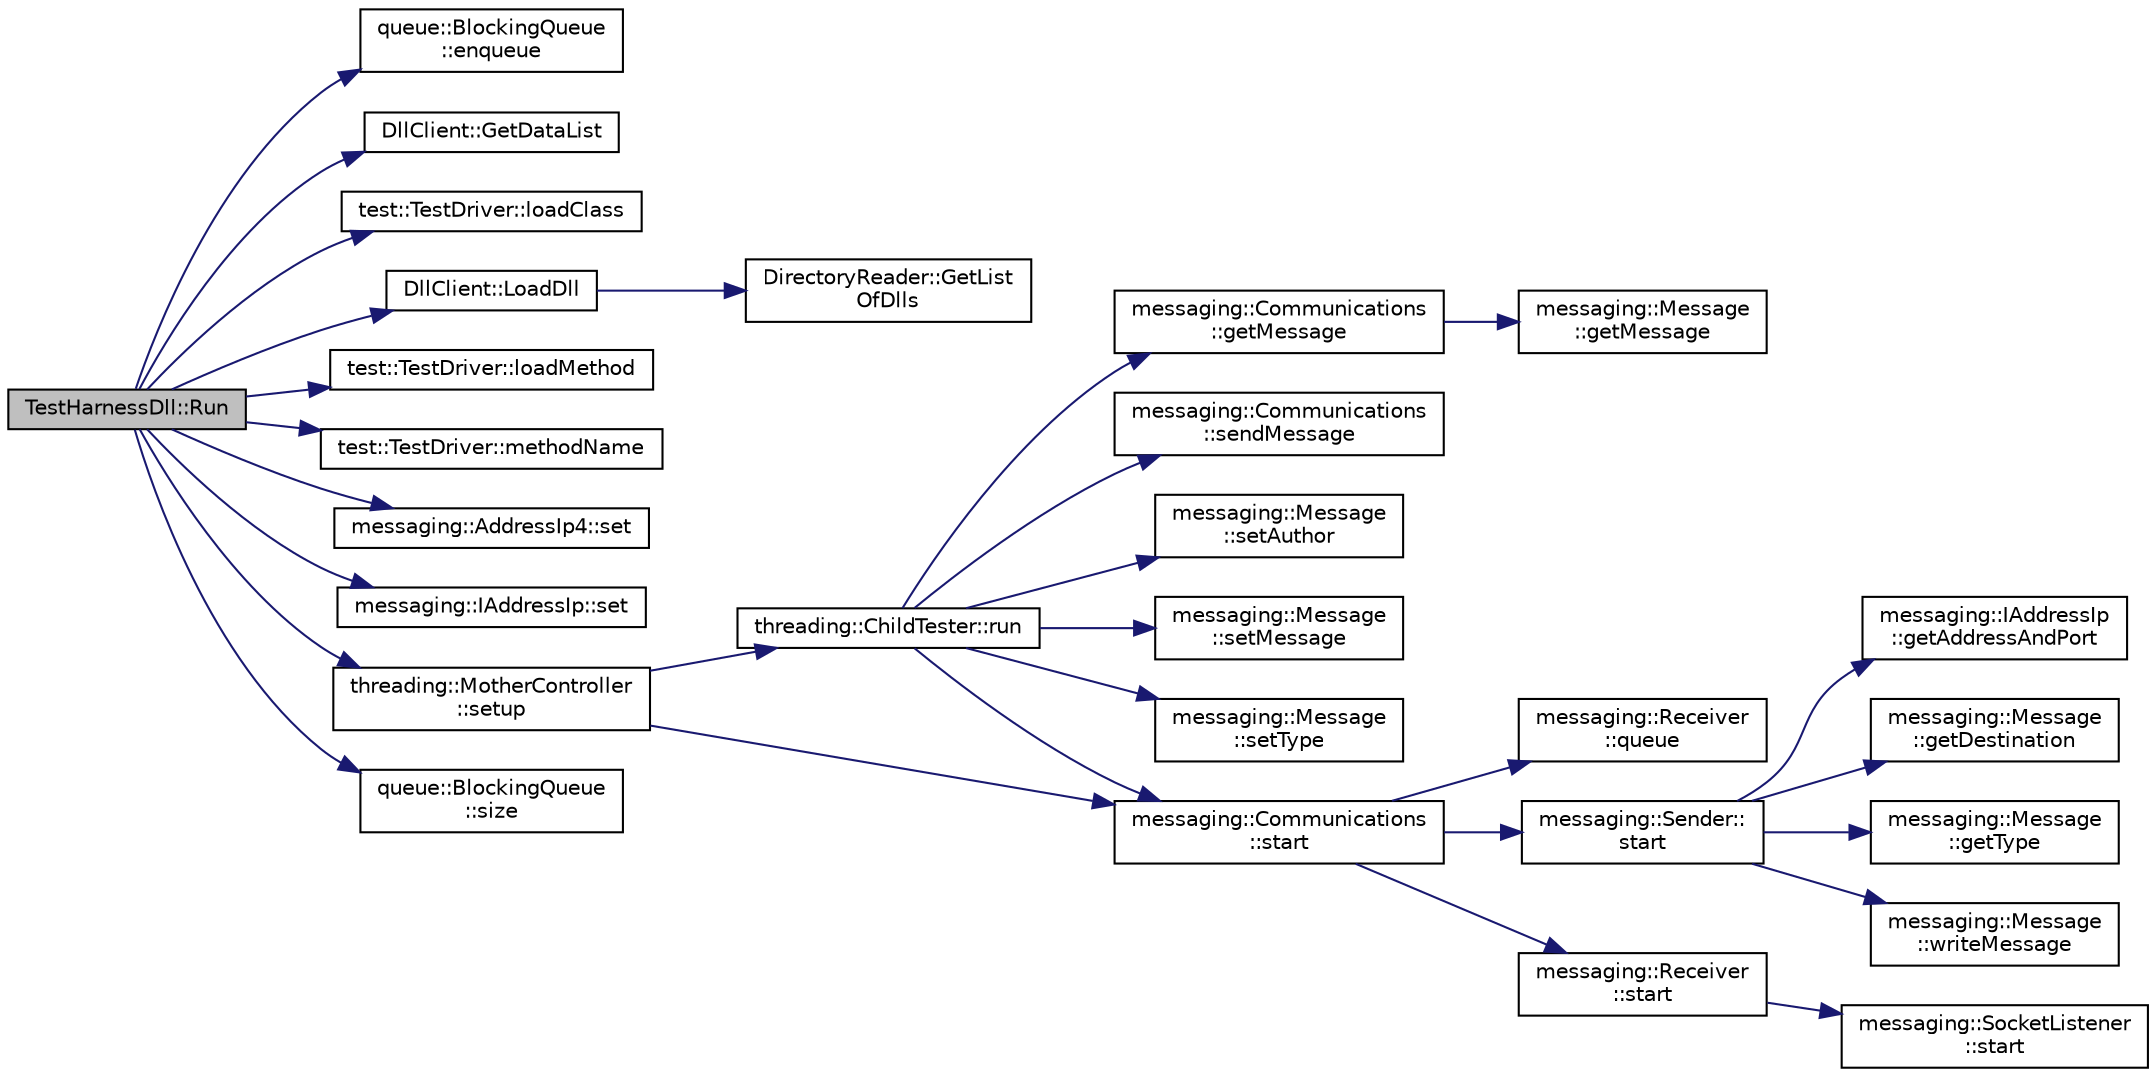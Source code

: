 digraph "TestHarnessDll::Run"
{
 // LATEX_PDF_SIZE
  edge [fontname="Helvetica",fontsize="10",labelfontname="Helvetica",labelfontsize="10"];
  node [fontname="Helvetica",fontsize="10",shape=record];
  rankdir="LR";
  Node1 [label="TestHarnessDll::Run",height=0.2,width=0.4,color="black", fillcolor="grey75", style="filled", fontcolor="black",tooltip="This method is the one that runs everything."];
  Node1 -> Node2 [color="midnightblue",fontsize="10",style="solid",fontname="Helvetica"];
  Node2 [label="queue::BlockingQueue\l::enqueue",height=0.2,width=0.4,color="black", fillcolor="white", style="filled",URL="$classqueue_1_1_blocking_queue.html#a2eb44dc399712def45f92d50afab3a9a",tooltip=" "];
  Node1 -> Node3 [color="midnightblue",fontsize="10",style="solid",fontname="Helvetica"];
  Node3 [label="DllClient::GetDataList",height=0.2,width=0.4,color="black", fillcolor="white", style="filled",URL="$class_dll_client.html#a6cb91834cb17e061ad7f7b7262c6a196",tooltip="This method returns the data structure list of the dll(s) that it found."];
  Node1 -> Node4 [color="midnightblue",fontsize="10",style="solid",fontname="Helvetica"];
  Node4 [label="test::TestDriver::loadClass",height=0.2,width=0.4,color="black", fillcolor="white", style="filled",URL="$classtest_1_1_test_driver.html#a1dcb7609a4fd7b9348a3f4a8247912f9",tooltip=" "];
  Node1 -> Node5 [color="midnightblue",fontsize="10",style="solid",fontname="Helvetica"];
  Node5 [label="DllClient::LoadDll",height=0.2,width=0.4,color="black", fillcolor="white", style="filled",URL="$class_dll_client.html#ad9c9cf959625fb564aec8e7fd1123a15",tooltip="This method will go through all the dlls found in the directory and start loading in all the function..."];
  Node5 -> Node6 [color="midnightblue",fontsize="10",style="solid",fontname="Helvetica"];
  Node6 [label="DirectoryReader::GetList\lOfDlls",height=0.2,width=0.4,color="black", fillcolor="white", style="filled",URL="$class_directory_reader.html#aa2fb851b4c09297e9a904d84dd4ee54b",tooltip="This method is a way for other classes to get access to the dll list."];
  Node1 -> Node7 [color="midnightblue",fontsize="10",style="solid",fontname="Helvetica"];
  Node7 [label="test::TestDriver::loadMethod",height=0.2,width=0.4,color="black", fillcolor="white", style="filled",URL="$classtest_1_1_test_driver.html#a6f1a380a1f8c23f8377a05632686a739",tooltip=" "];
  Node1 -> Node8 [color="midnightblue",fontsize="10",style="solid",fontname="Helvetica"];
  Node8 [label="test::TestDriver::methodName",height=0.2,width=0.4,color="black", fillcolor="white", style="filled",URL="$classtest_1_1_test_driver.html#ac1f8f5851fa6156d37a38798803532db",tooltip=" "];
  Node1 -> Node9 [color="midnightblue",fontsize="10",style="solid",fontname="Helvetica"];
  Node9 [label="messaging::AddressIp4::set",height=0.2,width=0.4,color="black", fillcolor="white", style="filled",URL="$classmessaging_1_1_address_ip4.html#ad08d08fac93c0afb96b4061b6085281b",tooltip="This method will set the address"];
  Node1 -> Node10 [color="midnightblue",fontsize="10",style="solid",fontname="Helvetica"];
  Node10 [label="messaging::IAddressIp::set",height=0.2,width=0.4,color="black", fillcolor="white", style="filled",URL="$classmessaging_1_1_i_address_ip.html#ae4d641c03910917460aac23f5e0ca13d",tooltip=" "];
  Node1 -> Node11 [color="midnightblue",fontsize="10",style="solid",fontname="Helvetica"];
  Node11 [label="threading::MotherController\l::setup",height=0.2,width=0.4,color="black", fillcolor="white", style="filled",URL="$classthreading_1_1_mother_controller.html#ac691297c96aff006c3e39d7c2947d755",tooltip="The setup method is used to set the logger and other things needed before running."];
  Node11 -> Node12 [color="midnightblue",fontsize="10",style="solid",fontname="Helvetica"];
  Node12 [label="threading::ChildTester::run",height=0.2,width=0.4,color="black", fillcolor="white", style="filled",URL="$classthreading_1_1_child_tester.html#a9620f7823b0baffc023ef5ad2ff27152",tooltip="This method will start running things. Start communications and run test when asked."];
  Node12 -> Node13 [color="midnightblue",fontsize="10",style="solid",fontname="Helvetica"];
  Node13 [label="messaging::Communications\l::getMessage",height=0.2,width=0.4,color="black", fillcolor="white", style="filled",URL="$classmessaging_1_1_communications.html#ab0e9401a70d1cf25604bd3ad07a36c33",tooltip=" "];
  Node13 -> Node14 [color="midnightblue",fontsize="10",style="solid",fontname="Helvetica"];
  Node14 [label="messaging::Message\l::getMessage",height=0.2,width=0.4,color="black", fillcolor="white", style="filled",URL="$classmessaging_1_1_message.html#a10e3fe197efff8565232d7df23d8c19c",tooltip=" "];
  Node12 -> Node15 [color="midnightblue",fontsize="10",style="solid",fontname="Helvetica"];
  Node15 [label="messaging::Communications\l::sendMessage",height=0.2,width=0.4,color="black", fillcolor="white", style="filled",URL="$classmessaging_1_1_communications.html#ace9f419515066a4dd25eada6ff826341",tooltip=" "];
  Node12 -> Node16 [color="midnightblue",fontsize="10",style="solid",fontname="Helvetica"];
  Node16 [label="messaging::Message\l::setAuthor",height=0.2,width=0.4,color="black", fillcolor="white", style="filled",URL="$classmessaging_1_1_message.html#ab0f55e68e96819e721fb86f6325bedb1",tooltip=" "];
  Node12 -> Node17 [color="midnightblue",fontsize="10",style="solid",fontname="Helvetica"];
  Node17 [label="messaging::Message\l::setMessage",height=0.2,width=0.4,color="black", fillcolor="white", style="filled",URL="$classmessaging_1_1_message.html#a598339cd6881bb7eff09d4b7102177b8",tooltip=" "];
  Node12 -> Node18 [color="midnightblue",fontsize="10",style="solid",fontname="Helvetica"];
  Node18 [label="messaging::Message\l::setType",height=0.2,width=0.4,color="black", fillcolor="white", style="filled",URL="$classmessaging_1_1_message.html#a62ee84a9b628706dff9f1828ea464d28",tooltip=" "];
  Node12 -> Node19 [color="midnightblue",fontsize="10",style="solid",fontname="Helvetica"];
  Node19 [label="messaging::Communications\l::start",height=0.2,width=0.4,color="black", fillcolor="white", style="filled",URL="$classmessaging_1_1_communications.html#a1a93f47c7171939fb74d1f52c814c747",tooltip=" "];
  Node19 -> Node20 [color="midnightblue",fontsize="10",style="solid",fontname="Helvetica"];
  Node20 [label="messaging::Receiver\l::queue",height=0.2,width=0.4,color="black", fillcolor="white", style="filled",URL="$classmessaging_1_1_receiver.html#a91b1ab368f342acf6034a06d28888f0c",tooltip=" "];
  Node19 -> Node21 [color="midnightblue",fontsize="10",style="solid",fontname="Helvetica"];
  Node21 [label="messaging::Sender::\lstart",height=0.2,width=0.4,color="black", fillcolor="white", style="filled",URL="$classmessaging_1_1_sender.html#a6f52ff6506505dd53a3f8f789a4002ef",tooltip=" "];
  Node21 -> Node22 [color="midnightblue",fontsize="10",style="solid",fontname="Helvetica"];
  Node22 [label="messaging::IAddressIp\l::getAddressAndPort",height=0.2,width=0.4,color="black", fillcolor="white", style="filled",URL="$classmessaging_1_1_i_address_ip.html#aca03ee3e47965133ffc3453306dbfb40",tooltip=" "];
  Node21 -> Node23 [color="midnightblue",fontsize="10",style="solid",fontname="Helvetica"];
  Node23 [label="messaging::Message\l::getDestination",height=0.2,width=0.4,color="black", fillcolor="white", style="filled",URL="$classmessaging_1_1_message.html#a04e8b8b70e66d3e8e7a504dd42d819cf",tooltip=" "];
  Node21 -> Node24 [color="midnightblue",fontsize="10",style="solid",fontname="Helvetica"];
  Node24 [label="messaging::Message\l::getType",height=0.2,width=0.4,color="black", fillcolor="white", style="filled",URL="$classmessaging_1_1_message.html#a6bbb938d0158f0fe131fde9a76f3d644",tooltip=" "];
  Node21 -> Node25 [color="midnightblue",fontsize="10",style="solid",fontname="Helvetica"];
  Node25 [label="messaging::Message\l::writeMessage",height=0.2,width=0.4,color="black", fillcolor="white", style="filled",URL="$classmessaging_1_1_message.html#a46b1a125113b3e3ea83dbfb5c492455b",tooltip=" "];
  Node19 -> Node26 [color="midnightblue",fontsize="10",style="solid",fontname="Helvetica"];
  Node26 [label="messaging::Receiver\l::start",height=0.2,width=0.4,color="black", fillcolor="white", style="filled",URL="$classmessaging_1_1_receiver.html#a7e524ad4a1147f8968dd980f00c8a9d1",tooltip=" "];
  Node26 -> Node27 [color="midnightblue",fontsize="10",style="solid",fontname="Helvetica"];
  Node27 [label="messaging::SocketListener\l::start",height=0.2,width=0.4,color="black", fillcolor="white", style="filled",URL="$classmessaging_1_1_socket_listener.html#afaa24fc8b00669db93aa549928276d21",tooltip=" "];
  Node11 -> Node19 [color="midnightblue",fontsize="10",style="solid",fontname="Helvetica"];
  Node1 -> Node28 [color="midnightblue",fontsize="10",style="solid",fontname="Helvetica"];
  Node28 [label="queue::BlockingQueue\l::size",height=0.2,width=0.4,color="black", fillcolor="white", style="filled",URL="$classqueue_1_1_blocking_queue.html#ab0e38f917fb8dca6eea32ebc6caa424a",tooltip=" "];
}
